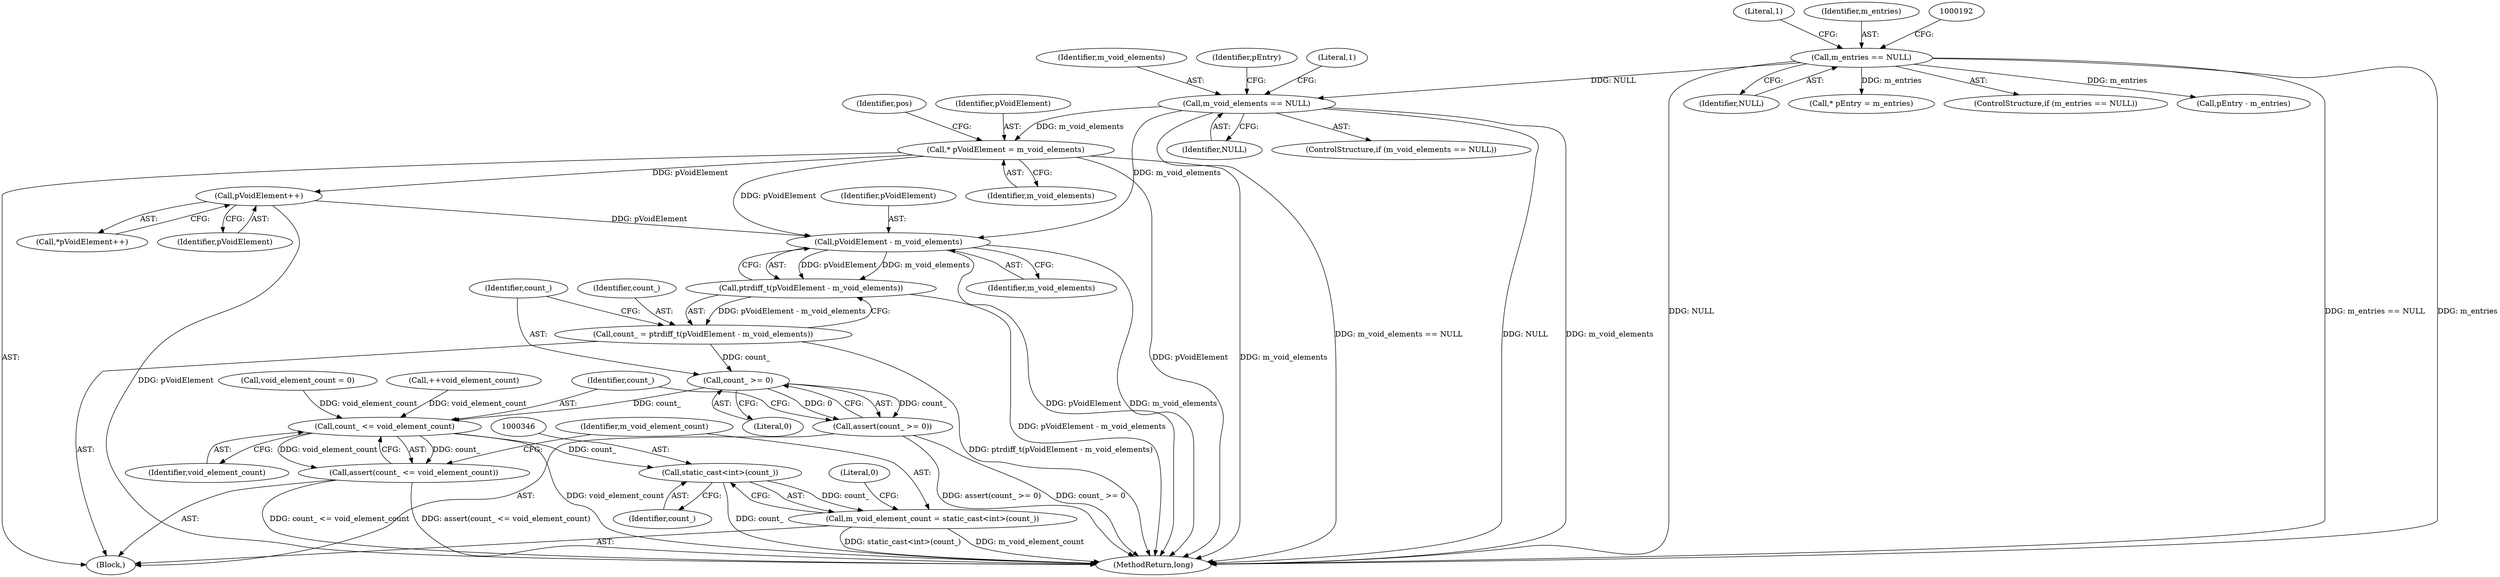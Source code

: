 digraph "0_Android_cc274e2abe8b2a6698a5c47d8aa4bb45f1f9538d_34@pointer" {
"1000282" [label="(Call,pVoidElement++)"];
"1000208" [label="(Call,* pVoidElement = m_void_elements)"];
"1000197" [label="(Call,m_void_elements == NULL)"];
"1000185" [label="(Call,m_entries == NULL)"];
"1000332" [label="(Call,pVoidElement - m_void_elements)"];
"1000331" [label="(Call,ptrdiff_t(pVoidElement - m_void_elements))"];
"1000329" [label="(Call,count_ = ptrdiff_t(pVoidElement - m_void_elements))"];
"1000336" [label="(Call,count_ >= 0)"];
"1000335" [label="(Call,assert(count_ >= 0))"];
"1000340" [label="(Call,count_ <= void_element_count)"];
"1000339" [label="(Call,assert(count_ <= void_element_count))"];
"1000345" [label="(Call,static_cast<int>(count_))"];
"1000343" [label="(Call,m_void_element_count = static_cast<int>(count_))"];
"1000185" [label="(Call,m_entries == NULL)"];
"1000166" [label="(Call,++void_element_count)"];
"1000198" [label="(Identifier,m_void_elements)"];
"1000340" [label="(Call,count_ <= void_element_count)"];
"1000197" [label="(Call,m_void_elements == NULL)"];
"1000187" [label="(Identifier,NULL)"];
"1000331" [label="(Call,ptrdiff_t(pVoidElement - m_void_elements))"];
"1000130" [label="(Call,void_element_count = 0)"];
"1000199" [label="(Identifier,NULL)"];
"1000204" [label="(Call,* pEntry = m_entries)"];
"1000109" [label="(Block,)"];
"1000209" [label="(Identifier,pVoidElement)"];
"1000334" [label="(Identifier,m_void_elements)"];
"1000339" [label="(Call,assert(count_ <= void_element_count))"];
"1000281" [label="(Call,*pVoidElement++)"];
"1000283" [label="(Identifier,pVoidElement)"];
"1000330" [label="(Identifier,count_)"];
"1000338" [label="(Literal,0)"];
"1000205" [label="(Identifier,pEntry)"];
"1000196" [label="(ControlStructure,if (m_void_elements == NULL))"];
"1000329" [label="(Call,count_ = ptrdiff_t(pVoidElement - m_void_elements))"];
"1000345" [label="(Call,static_cast<int>(count_))"];
"1000282" [label="(Call,pVoidElement++)"];
"1000210" [label="(Identifier,m_void_elements)"];
"1000350" [label="(MethodReturn,long)"];
"1000184" [label="(ControlStructure,if (m_entries == NULL))"];
"1000190" [label="(Literal,1)"];
"1000341" [label="(Identifier,count_)"];
"1000344" [label="(Identifier,m_void_element_count)"];
"1000349" [label="(Literal,0)"];
"1000186" [label="(Identifier,m_entries)"];
"1000208" [label="(Call,* pVoidElement = m_void_elements)"];
"1000343" [label="(Call,m_void_element_count = static_cast<int>(count_))"];
"1000313" [label="(Call,pEntry - m_entries)"];
"1000337" [label="(Identifier,count_)"];
"1000335" [label="(Call,assert(count_ >= 0))"];
"1000347" [label="(Identifier,count_)"];
"1000212" [label="(Identifier,pos)"];
"1000336" [label="(Call,count_ >= 0)"];
"1000332" [label="(Call,pVoidElement - m_void_elements)"];
"1000333" [label="(Identifier,pVoidElement)"];
"1000342" [label="(Identifier,void_element_count)"];
"1000202" [label="(Literal,1)"];
"1000282" -> "1000281"  [label="AST: "];
"1000282" -> "1000283"  [label="CFG: "];
"1000283" -> "1000282"  [label="AST: "];
"1000281" -> "1000282"  [label="CFG: "];
"1000282" -> "1000350"  [label="DDG: pVoidElement"];
"1000208" -> "1000282"  [label="DDG: pVoidElement"];
"1000282" -> "1000332"  [label="DDG: pVoidElement"];
"1000208" -> "1000109"  [label="AST: "];
"1000208" -> "1000210"  [label="CFG: "];
"1000209" -> "1000208"  [label="AST: "];
"1000210" -> "1000208"  [label="AST: "];
"1000212" -> "1000208"  [label="CFG: "];
"1000208" -> "1000350"  [label="DDG: pVoidElement"];
"1000208" -> "1000350"  [label="DDG: m_void_elements"];
"1000197" -> "1000208"  [label="DDG: m_void_elements"];
"1000208" -> "1000332"  [label="DDG: pVoidElement"];
"1000197" -> "1000196"  [label="AST: "];
"1000197" -> "1000199"  [label="CFG: "];
"1000198" -> "1000197"  [label="AST: "];
"1000199" -> "1000197"  [label="AST: "];
"1000202" -> "1000197"  [label="CFG: "];
"1000205" -> "1000197"  [label="CFG: "];
"1000197" -> "1000350"  [label="DDG: m_void_elements == NULL"];
"1000197" -> "1000350"  [label="DDG: NULL"];
"1000197" -> "1000350"  [label="DDG: m_void_elements"];
"1000185" -> "1000197"  [label="DDG: NULL"];
"1000197" -> "1000332"  [label="DDG: m_void_elements"];
"1000185" -> "1000184"  [label="AST: "];
"1000185" -> "1000187"  [label="CFG: "];
"1000186" -> "1000185"  [label="AST: "];
"1000187" -> "1000185"  [label="AST: "];
"1000190" -> "1000185"  [label="CFG: "];
"1000192" -> "1000185"  [label="CFG: "];
"1000185" -> "1000350"  [label="DDG: m_entries == NULL"];
"1000185" -> "1000350"  [label="DDG: m_entries"];
"1000185" -> "1000350"  [label="DDG: NULL"];
"1000185" -> "1000204"  [label="DDG: m_entries"];
"1000185" -> "1000313"  [label="DDG: m_entries"];
"1000332" -> "1000331"  [label="AST: "];
"1000332" -> "1000334"  [label="CFG: "];
"1000333" -> "1000332"  [label="AST: "];
"1000334" -> "1000332"  [label="AST: "];
"1000331" -> "1000332"  [label="CFG: "];
"1000332" -> "1000350"  [label="DDG: m_void_elements"];
"1000332" -> "1000350"  [label="DDG: pVoidElement"];
"1000332" -> "1000331"  [label="DDG: pVoidElement"];
"1000332" -> "1000331"  [label="DDG: m_void_elements"];
"1000331" -> "1000329"  [label="AST: "];
"1000329" -> "1000331"  [label="CFG: "];
"1000331" -> "1000350"  [label="DDG: pVoidElement - m_void_elements"];
"1000331" -> "1000329"  [label="DDG: pVoidElement - m_void_elements"];
"1000329" -> "1000109"  [label="AST: "];
"1000330" -> "1000329"  [label="AST: "];
"1000337" -> "1000329"  [label="CFG: "];
"1000329" -> "1000350"  [label="DDG: ptrdiff_t(pVoidElement - m_void_elements)"];
"1000329" -> "1000336"  [label="DDG: count_"];
"1000336" -> "1000335"  [label="AST: "];
"1000336" -> "1000338"  [label="CFG: "];
"1000337" -> "1000336"  [label="AST: "];
"1000338" -> "1000336"  [label="AST: "];
"1000335" -> "1000336"  [label="CFG: "];
"1000336" -> "1000335"  [label="DDG: count_"];
"1000336" -> "1000335"  [label="DDG: 0"];
"1000336" -> "1000340"  [label="DDG: count_"];
"1000335" -> "1000109"  [label="AST: "];
"1000341" -> "1000335"  [label="CFG: "];
"1000335" -> "1000350"  [label="DDG: count_ >= 0"];
"1000335" -> "1000350"  [label="DDG: assert(count_ >= 0)"];
"1000340" -> "1000339"  [label="AST: "];
"1000340" -> "1000342"  [label="CFG: "];
"1000341" -> "1000340"  [label="AST: "];
"1000342" -> "1000340"  [label="AST: "];
"1000339" -> "1000340"  [label="CFG: "];
"1000340" -> "1000350"  [label="DDG: void_element_count"];
"1000340" -> "1000339"  [label="DDG: count_"];
"1000340" -> "1000339"  [label="DDG: void_element_count"];
"1000166" -> "1000340"  [label="DDG: void_element_count"];
"1000130" -> "1000340"  [label="DDG: void_element_count"];
"1000340" -> "1000345"  [label="DDG: count_"];
"1000339" -> "1000109"  [label="AST: "];
"1000344" -> "1000339"  [label="CFG: "];
"1000339" -> "1000350"  [label="DDG: assert(count_ <= void_element_count)"];
"1000339" -> "1000350"  [label="DDG: count_ <= void_element_count"];
"1000345" -> "1000343"  [label="AST: "];
"1000345" -> "1000347"  [label="CFG: "];
"1000346" -> "1000345"  [label="AST: "];
"1000347" -> "1000345"  [label="AST: "];
"1000343" -> "1000345"  [label="CFG: "];
"1000345" -> "1000350"  [label="DDG: count_"];
"1000345" -> "1000343"  [label="DDG: count_"];
"1000343" -> "1000109"  [label="AST: "];
"1000344" -> "1000343"  [label="AST: "];
"1000349" -> "1000343"  [label="CFG: "];
"1000343" -> "1000350"  [label="DDG: m_void_element_count"];
"1000343" -> "1000350"  [label="DDG: static_cast<int>(count_)"];
}
